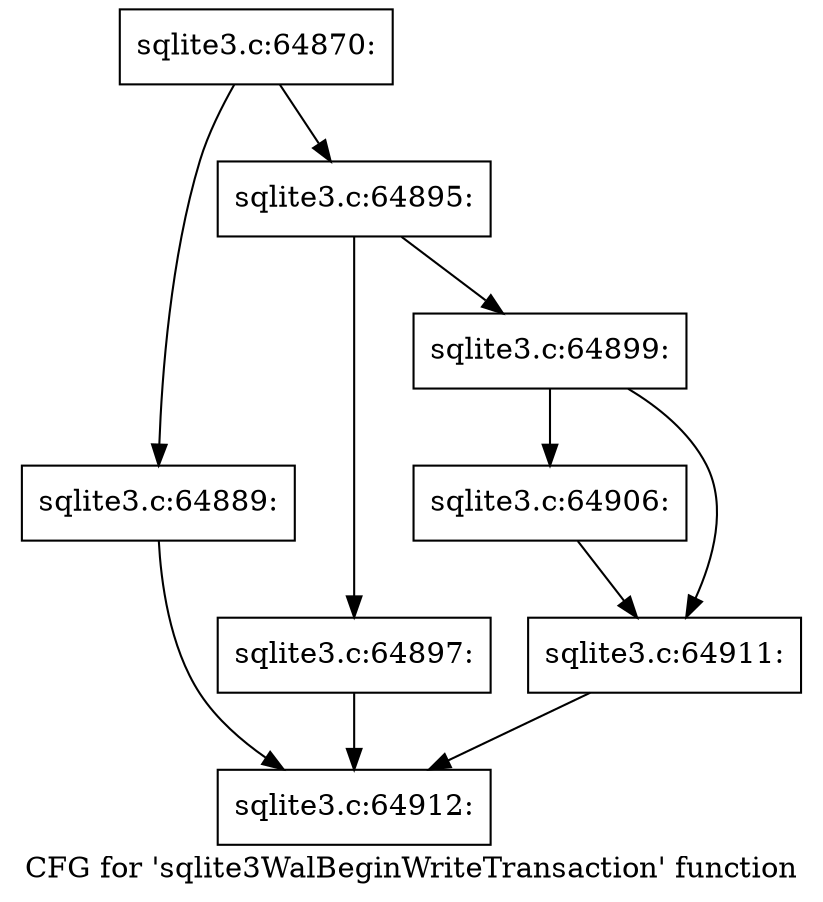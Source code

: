 digraph "CFG for 'sqlite3WalBeginWriteTransaction' function" {
	label="CFG for 'sqlite3WalBeginWriteTransaction' function";

	Node0x55c0f77666c0 [shape=record,label="{sqlite3.c:64870:}"];
	Node0x55c0f77666c0 -> Node0x55c0f776d060;
	Node0x55c0f77666c0 -> Node0x55c0f7766c50;
	Node0x55c0f776d060 [shape=record,label="{sqlite3.c:64889:}"];
	Node0x55c0f776d060 -> Node0x55c0f7766840;
	Node0x55c0f7766c50 [shape=record,label="{sqlite3.c:64895:}"];
	Node0x55c0f7766c50 -> Node0x55c0f776e090;
	Node0x55c0f7766c50 -> Node0x55c0f776e0e0;
	Node0x55c0f776e090 [shape=record,label="{sqlite3.c:64897:}"];
	Node0x55c0f776e090 -> Node0x55c0f7766840;
	Node0x55c0f776e0e0 [shape=record,label="{sqlite3.c:64899:}"];
	Node0x55c0f776e0e0 -> Node0x55c0f776e8d0;
	Node0x55c0f776e0e0 -> Node0x55c0f776e920;
	Node0x55c0f776e8d0 [shape=record,label="{sqlite3.c:64906:}"];
	Node0x55c0f776e8d0 -> Node0x55c0f776e920;
	Node0x55c0f776e920 [shape=record,label="{sqlite3.c:64911:}"];
	Node0x55c0f776e920 -> Node0x55c0f7766840;
	Node0x55c0f7766840 [shape=record,label="{sqlite3.c:64912:}"];
}
